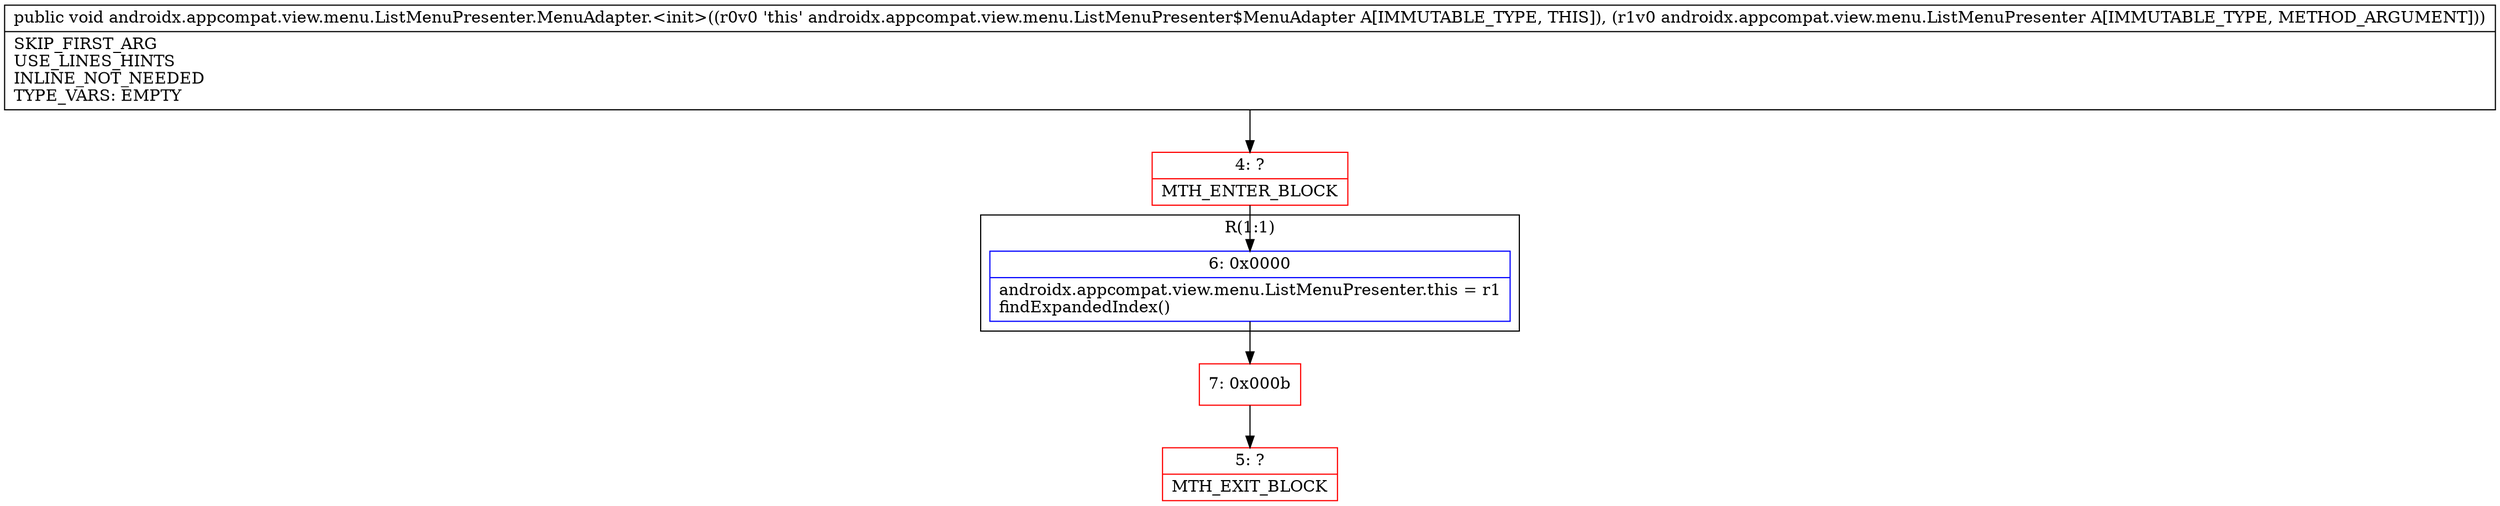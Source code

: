 digraph "CFG forandroidx.appcompat.view.menu.ListMenuPresenter.MenuAdapter.\<init\>(Landroidx\/appcompat\/view\/menu\/ListMenuPresenter;)V" {
subgraph cluster_Region_1143197061 {
label = "R(1:1)";
node [shape=record,color=blue];
Node_6 [shape=record,label="{6\:\ 0x0000|androidx.appcompat.view.menu.ListMenuPresenter.this = r1\lfindExpandedIndex()\l}"];
}
Node_4 [shape=record,color=red,label="{4\:\ ?|MTH_ENTER_BLOCK\l}"];
Node_7 [shape=record,color=red,label="{7\:\ 0x000b}"];
Node_5 [shape=record,color=red,label="{5\:\ ?|MTH_EXIT_BLOCK\l}"];
MethodNode[shape=record,label="{public void androidx.appcompat.view.menu.ListMenuPresenter.MenuAdapter.\<init\>((r0v0 'this' androidx.appcompat.view.menu.ListMenuPresenter$MenuAdapter A[IMMUTABLE_TYPE, THIS]), (r1v0 androidx.appcompat.view.menu.ListMenuPresenter A[IMMUTABLE_TYPE, METHOD_ARGUMENT]))  | SKIP_FIRST_ARG\lUSE_LINES_HINTS\lINLINE_NOT_NEEDED\lTYPE_VARS: EMPTY\l}"];
MethodNode -> Node_4;Node_6 -> Node_7;
Node_4 -> Node_6;
Node_7 -> Node_5;
}

